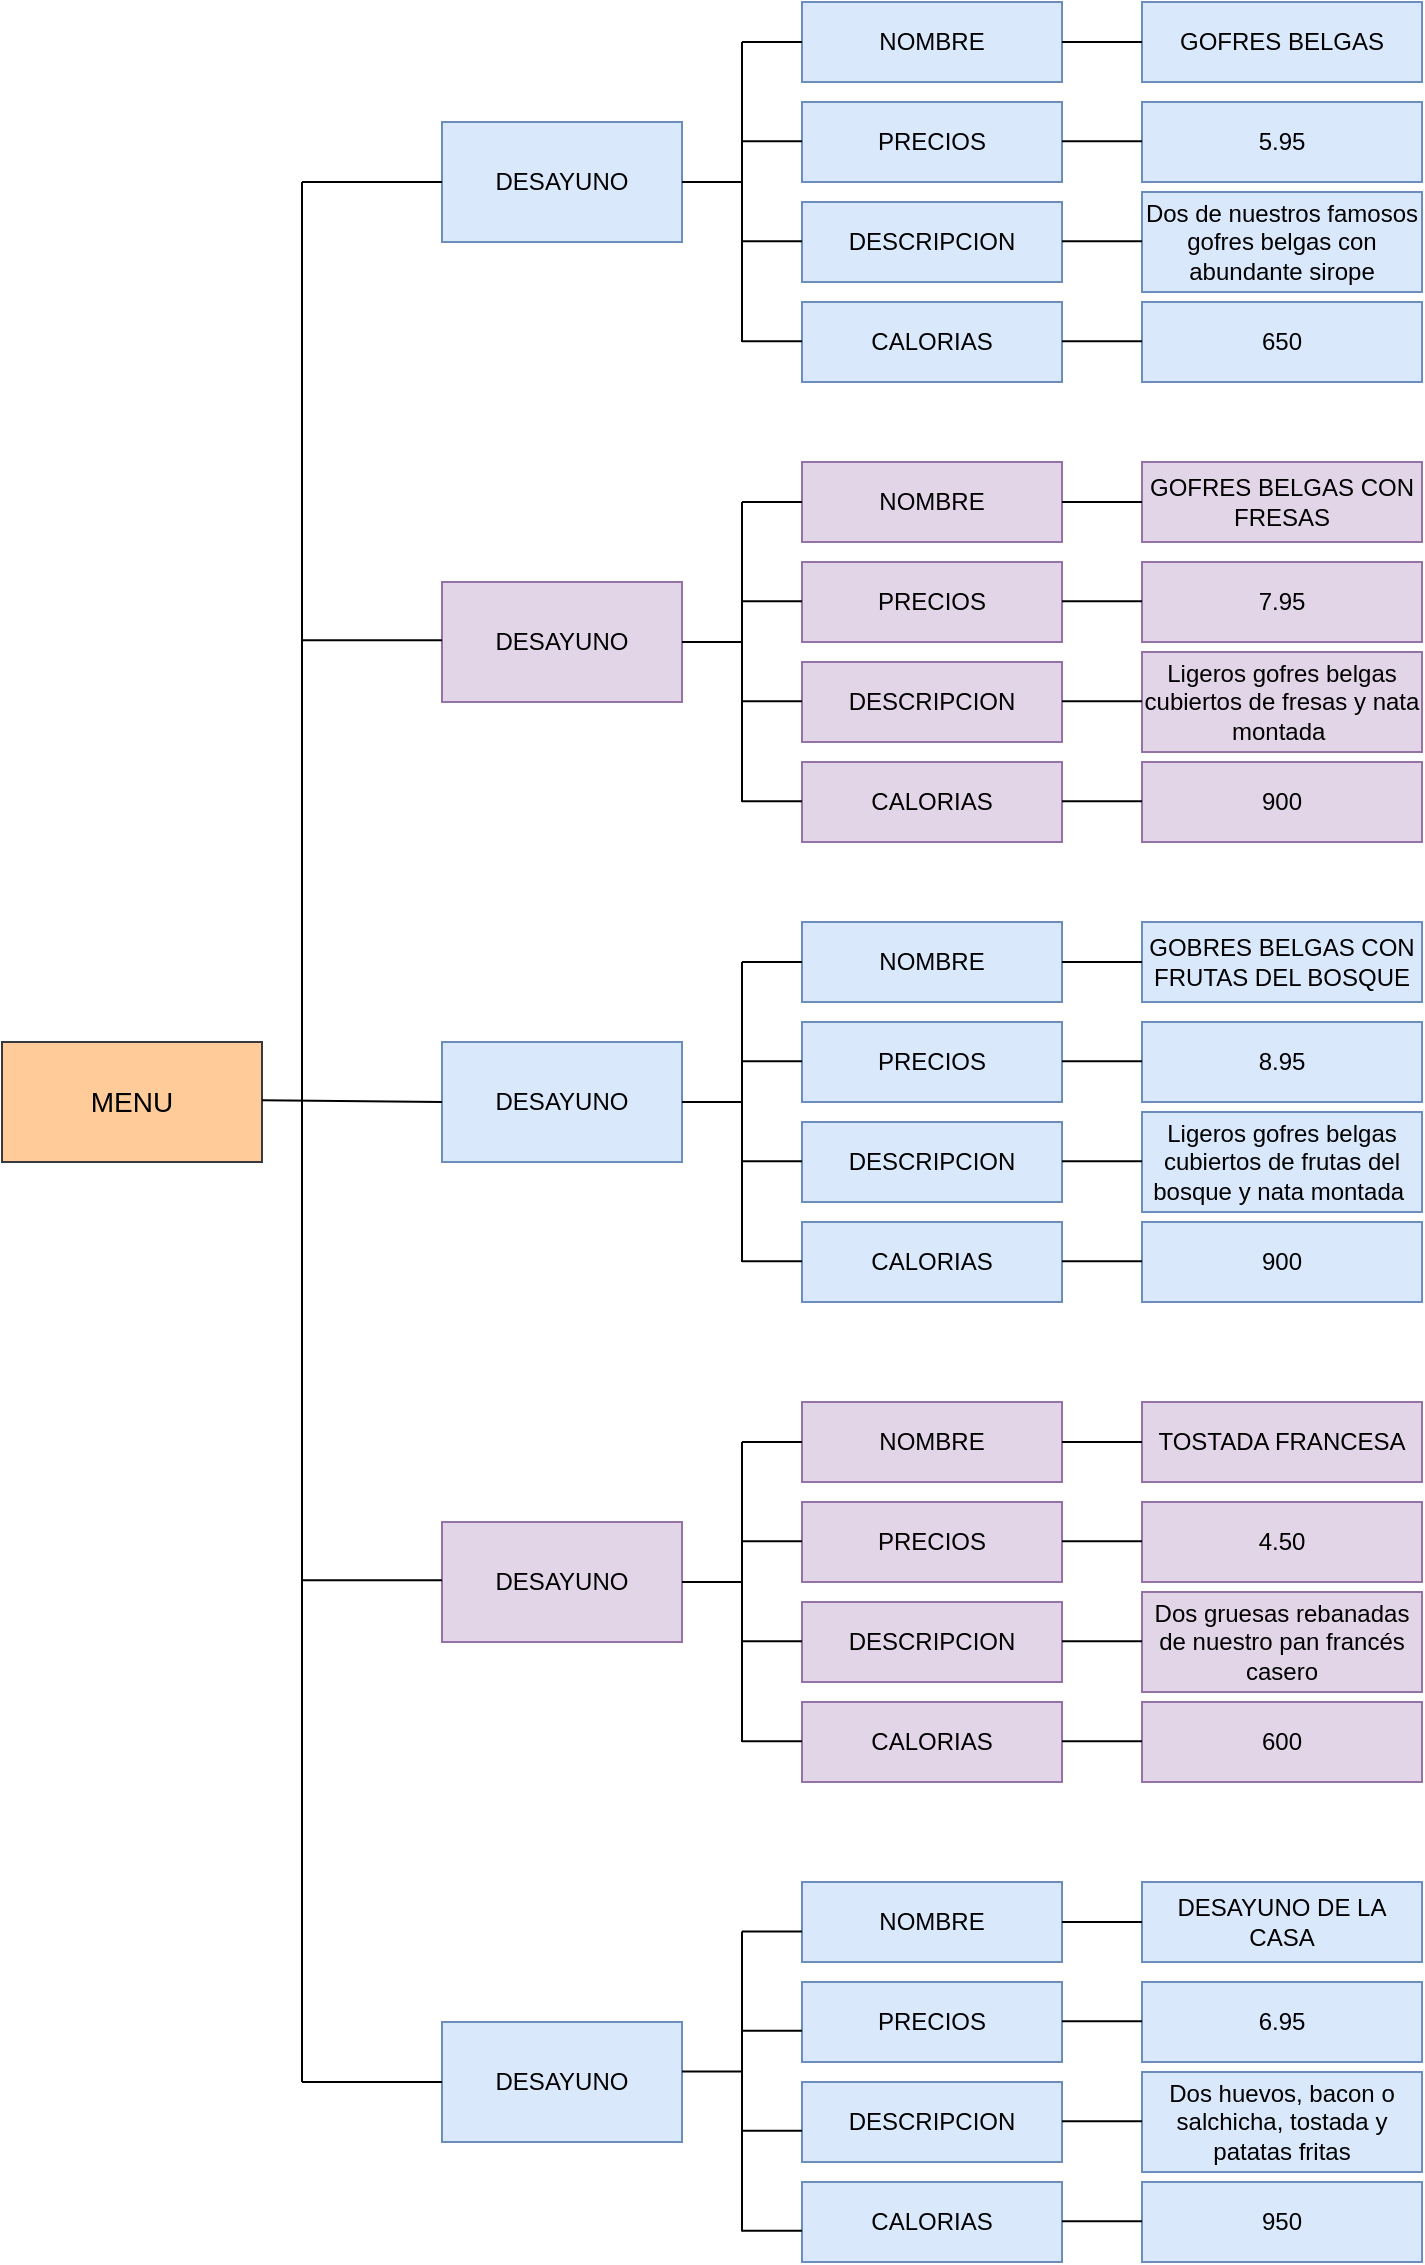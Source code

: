 <mxfile version="21.8.2" type="onedrive">
  <diagram name="Página-1" id="_U1Rd6eDKISZy5Em5L5j">
    <mxGraphModel dx="699" dy="404" grid="1" gridSize="10" guides="1" tooltips="1" connect="1" arrows="1" fold="1" page="1" pageScale="1" pageWidth="827" pageHeight="1169" math="0" shadow="0">
      <root>
        <mxCell id="0" />
        <mxCell id="1" parent="0" />
        <mxCell id="cD47uGrbN58Vhe_JIDx1-10" value="NOMBRE" style="rounded=0;whiteSpace=wrap;html=1;fillColor=#dae8fc;strokeColor=#6c8ebf;" vertex="1" parent="1">
          <mxGeometry x="420" y="20" width="130" height="40" as="geometry" />
        </mxCell>
        <mxCell id="cD47uGrbN58Vhe_JIDx1-13" value="CALORIAS" style="rounded=0;whiteSpace=wrap;html=1;fillColor=#dae8fc;strokeColor=#6c8ebf;" vertex="1" parent="1">
          <mxGeometry x="420" y="170" width="130" height="40" as="geometry" />
        </mxCell>
        <mxCell id="cD47uGrbN58Vhe_JIDx1-14" value="DESCRIPCION" style="rounded=0;whiteSpace=wrap;html=1;fillColor=#dae8fc;strokeColor=#6c8ebf;" vertex="1" parent="1">
          <mxGeometry x="420" y="120" width="130" height="40" as="geometry" />
        </mxCell>
        <mxCell id="cD47uGrbN58Vhe_JIDx1-15" value="PRECIOS" style="rounded=0;whiteSpace=wrap;html=1;fillColor=#dae8fc;strokeColor=#6c8ebf;" vertex="1" parent="1">
          <mxGeometry x="420" y="70" width="130" height="40" as="geometry" />
        </mxCell>
        <mxCell id="cD47uGrbN58Vhe_JIDx1-16" value="NOMBRE" style="rounded=0;whiteSpace=wrap;html=1;fillColor=#e1d5e7;strokeColor=#9673a6;" vertex="1" parent="1">
          <mxGeometry x="420" y="250" width="130" height="40" as="geometry" />
        </mxCell>
        <mxCell id="cD47uGrbN58Vhe_JIDx1-17" value="CALORIAS" style="rounded=0;whiteSpace=wrap;html=1;fillColor=#e1d5e7;strokeColor=#9673a6;" vertex="1" parent="1">
          <mxGeometry x="420" y="400" width="130" height="40" as="geometry" />
        </mxCell>
        <mxCell id="cD47uGrbN58Vhe_JIDx1-18" value="DESCRIPCION" style="rounded=0;whiteSpace=wrap;html=1;fillColor=#e1d5e7;strokeColor=#9673a6;" vertex="1" parent="1">
          <mxGeometry x="420" y="350" width="130" height="40" as="geometry" />
        </mxCell>
        <mxCell id="cD47uGrbN58Vhe_JIDx1-19" value="PRECIOS" style="rounded=0;whiteSpace=wrap;html=1;fillColor=#e1d5e7;strokeColor=#9673a6;" vertex="1" parent="1">
          <mxGeometry x="420" y="300" width="130" height="40" as="geometry" />
        </mxCell>
        <mxCell id="cD47uGrbN58Vhe_JIDx1-20" value="NOMBRE" style="rounded=0;whiteSpace=wrap;html=1;fillColor=#dae8fc;strokeColor=#6c8ebf;" vertex="1" parent="1">
          <mxGeometry x="420" y="480" width="130" height="40" as="geometry" />
        </mxCell>
        <mxCell id="cD47uGrbN58Vhe_JIDx1-21" value="CALORIAS" style="rounded=0;whiteSpace=wrap;html=1;fillColor=#dae8fc;strokeColor=#6c8ebf;" vertex="1" parent="1">
          <mxGeometry x="420" y="630" width="130" height="40" as="geometry" />
        </mxCell>
        <mxCell id="cD47uGrbN58Vhe_JIDx1-22" value="DESCRIPCION" style="rounded=0;whiteSpace=wrap;html=1;fillColor=#dae8fc;strokeColor=#6c8ebf;" vertex="1" parent="1">
          <mxGeometry x="420" y="580" width="130" height="40" as="geometry" />
        </mxCell>
        <mxCell id="cD47uGrbN58Vhe_JIDx1-23" value="PRECIOS" style="rounded=0;whiteSpace=wrap;html=1;fillColor=#dae8fc;strokeColor=#6c8ebf;" vertex="1" parent="1">
          <mxGeometry x="420" y="530" width="130" height="40" as="geometry" />
        </mxCell>
        <mxCell id="cD47uGrbN58Vhe_JIDx1-24" value="NOMBRE" style="rounded=0;whiteSpace=wrap;html=1;fillColor=#e1d5e7;strokeColor=#9673a6;" vertex="1" parent="1">
          <mxGeometry x="420" y="720" width="130" height="40" as="geometry" />
        </mxCell>
        <mxCell id="cD47uGrbN58Vhe_JIDx1-25" value="CALORIAS" style="rounded=0;whiteSpace=wrap;html=1;fillColor=#e1d5e7;strokeColor=#9673a6;" vertex="1" parent="1">
          <mxGeometry x="420" y="870" width="130" height="40" as="geometry" />
        </mxCell>
        <mxCell id="cD47uGrbN58Vhe_JIDx1-26" value="DESCRIPCION" style="rounded=0;whiteSpace=wrap;html=1;fillColor=#e1d5e7;strokeColor=#9673a6;" vertex="1" parent="1">
          <mxGeometry x="420" y="820" width="130" height="40" as="geometry" />
        </mxCell>
        <mxCell id="cD47uGrbN58Vhe_JIDx1-27" value="PRECIOS" style="rounded=0;whiteSpace=wrap;html=1;fillColor=#e1d5e7;strokeColor=#9673a6;" vertex="1" parent="1">
          <mxGeometry x="420" y="770" width="130" height="40" as="geometry" />
        </mxCell>
        <mxCell id="cD47uGrbN58Vhe_JIDx1-28" value="NOMBRE" style="rounded=0;whiteSpace=wrap;html=1;fillColor=#dae8fc;strokeColor=#6c8ebf;" vertex="1" parent="1">
          <mxGeometry x="420" y="960" width="130" height="40" as="geometry" />
        </mxCell>
        <mxCell id="cD47uGrbN58Vhe_JIDx1-29" value="CALORIAS" style="rounded=0;whiteSpace=wrap;html=1;fillColor=#dae8fc;strokeColor=#6c8ebf;" vertex="1" parent="1">
          <mxGeometry x="420" y="1110" width="130" height="40" as="geometry" />
        </mxCell>
        <mxCell id="cD47uGrbN58Vhe_JIDx1-30" value="DESCRIPCION" style="rounded=0;whiteSpace=wrap;html=1;fillColor=#dae8fc;strokeColor=#6c8ebf;" vertex="1" parent="1">
          <mxGeometry x="420" y="1060" width="130" height="40" as="geometry" />
        </mxCell>
        <mxCell id="cD47uGrbN58Vhe_JIDx1-31" value="PRECIOS" style="rounded=0;whiteSpace=wrap;html=1;fillColor=#dae8fc;strokeColor=#6c8ebf;" vertex="1" parent="1">
          <mxGeometry x="420" y="1010" width="130" height="40" as="geometry" />
        </mxCell>
        <mxCell id="cD47uGrbN58Vhe_JIDx1-32" value="GOFRES BELGAS" style="rounded=0;whiteSpace=wrap;html=1;fillColor=#dae8fc;strokeColor=#6c8ebf;" vertex="1" parent="1">
          <mxGeometry x="590" y="20" width="140" height="40" as="geometry" />
        </mxCell>
        <mxCell id="cD47uGrbN58Vhe_JIDx1-33" value="650" style="rounded=0;whiteSpace=wrap;html=1;fillColor=#dae8fc;strokeColor=#6c8ebf;" vertex="1" parent="1">
          <mxGeometry x="590" y="170" width="140" height="40" as="geometry" />
        </mxCell>
        <mxCell id="cD47uGrbN58Vhe_JIDx1-34" value="Dos de nuestros famosos gofres belgas con abundante sirope" style="rounded=0;whiteSpace=wrap;html=1;fillColor=#dae8fc;strokeColor=#6c8ebf;" vertex="1" parent="1">
          <mxGeometry x="590" y="115" width="140" height="50" as="geometry" />
        </mxCell>
        <mxCell id="cD47uGrbN58Vhe_JIDx1-35" value="5.95" style="rounded=0;whiteSpace=wrap;html=1;fillColor=#dae8fc;strokeColor=#6c8ebf;" vertex="1" parent="1">
          <mxGeometry x="590" y="70" width="140" height="40" as="geometry" />
        </mxCell>
        <mxCell id="cD47uGrbN58Vhe_JIDx1-36" value="GOFRES BELGAS CON FRESAS" style="rounded=0;whiteSpace=wrap;html=1;fillColor=#e1d5e7;strokeColor=#9673a6;" vertex="1" parent="1">
          <mxGeometry x="590" y="250" width="140" height="40" as="geometry" />
        </mxCell>
        <mxCell id="cD47uGrbN58Vhe_JIDx1-37" value="900" style="rounded=0;whiteSpace=wrap;html=1;fillColor=#e1d5e7;strokeColor=#9673a6;" vertex="1" parent="1">
          <mxGeometry x="590" y="400" width="140" height="40" as="geometry" />
        </mxCell>
        <mxCell id="cD47uGrbN58Vhe_JIDx1-38" value="Ligeros gofres belgas cubiertos de fresas y nata montada&amp;nbsp;" style="rounded=0;whiteSpace=wrap;html=1;fillColor=#e1d5e7;strokeColor=#9673a6;" vertex="1" parent="1">
          <mxGeometry x="590" y="345" width="140" height="50" as="geometry" />
        </mxCell>
        <mxCell id="cD47uGrbN58Vhe_JIDx1-39" value="7.95" style="rounded=0;whiteSpace=wrap;html=1;fillColor=#e1d5e7;strokeColor=#9673a6;" vertex="1" parent="1">
          <mxGeometry x="590" y="300" width="140" height="40" as="geometry" />
        </mxCell>
        <mxCell id="cD47uGrbN58Vhe_JIDx1-40" value="GOBRES BELGAS CON FRUTAS DEL BOSQUE" style="rounded=0;whiteSpace=wrap;html=1;fillColor=#dae8fc;strokeColor=#6c8ebf;" vertex="1" parent="1">
          <mxGeometry x="590" y="480" width="140" height="40" as="geometry" />
        </mxCell>
        <mxCell id="cD47uGrbN58Vhe_JIDx1-41" value="900" style="rounded=0;whiteSpace=wrap;html=1;fillColor=#dae8fc;strokeColor=#6c8ebf;" vertex="1" parent="1">
          <mxGeometry x="590" y="630" width="140" height="40" as="geometry" />
        </mxCell>
        <mxCell id="cD47uGrbN58Vhe_JIDx1-42" value="Ligeros gofres belgas cubiertos de frutas del bosque y nata montada&amp;nbsp;" style="rounded=0;whiteSpace=wrap;html=1;fillColor=#dae8fc;strokeColor=#6c8ebf;" vertex="1" parent="1">
          <mxGeometry x="590" y="575" width="140" height="50" as="geometry" />
        </mxCell>
        <mxCell id="cD47uGrbN58Vhe_JIDx1-43" value="8.95" style="rounded=0;whiteSpace=wrap;html=1;fillColor=#dae8fc;strokeColor=#6c8ebf;" vertex="1" parent="1">
          <mxGeometry x="590" y="530" width="140" height="40" as="geometry" />
        </mxCell>
        <mxCell id="cD47uGrbN58Vhe_JIDx1-44" value="TOSTADA FRANCESA" style="rounded=0;whiteSpace=wrap;html=1;fillColor=#e1d5e7;strokeColor=#9673a6;" vertex="1" parent="1">
          <mxGeometry x="590" y="720" width="140" height="40" as="geometry" />
        </mxCell>
        <mxCell id="cD47uGrbN58Vhe_JIDx1-45" value="600" style="rounded=0;whiteSpace=wrap;html=1;fillColor=#e1d5e7;strokeColor=#9673a6;" vertex="1" parent="1">
          <mxGeometry x="590" y="870" width="140" height="40" as="geometry" />
        </mxCell>
        <mxCell id="cD47uGrbN58Vhe_JIDx1-46" value="Dos gruesas rebanadas de nuestro pan francés casero" style="rounded=0;whiteSpace=wrap;html=1;fillColor=#e1d5e7;strokeColor=#9673a6;" vertex="1" parent="1">
          <mxGeometry x="590" y="815" width="140" height="50" as="geometry" />
        </mxCell>
        <mxCell id="cD47uGrbN58Vhe_JIDx1-47" value="4.50" style="rounded=0;whiteSpace=wrap;html=1;fillColor=#e1d5e7;strokeColor=#9673a6;" vertex="1" parent="1">
          <mxGeometry x="590" y="770" width="140" height="40" as="geometry" />
        </mxCell>
        <mxCell id="cD47uGrbN58Vhe_JIDx1-48" value="DESAYUNO DE LA CASA" style="rounded=0;whiteSpace=wrap;html=1;fillColor=#dae8fc;strokeColor=#6c8ebf;" vertex="1" parent="1">
          <mxGeometry x="590" y="960" width="140" height="40" as="geometry" />
        </mxCell>
        <mxCell id="cD47uGrbN58Vhe_JIDx1-49" value="950" style="rounded=0;whiteSpace=wrap;html=1;fillColor=#dae8fc;strokeColor=#6c8ebf;" vertex="1" parent="1">
          <mxGeometry x="590" y="1110" width="140" height="40" as="geometry" />
        </mxCell>
        <mxCell id="cD47uGrbN58Vhe_JIDx1-50" value="Dos huevos, bacon o salchicha, tostada y patatas fritas" style="rounded=0;whiteSpace=wrap;html=1;fillColor=#dae8fc;strokeColor=#6c8ebf;" vertex="1" parent="1">
          <mxGeometry x="590" y="1055" width="140" height="50" as="geometry" />
        </mxCell>
        <mxCell id="cD47uGrbN58Vhe_JIDx1-51" value="6.95" style="rounded=0;whiteSpace=wrap;html=1;fillColor=#dae8fc;strokeColor=#6c8ebf;" vertex="1" parent="1">
          <mxGeometry x="590" y="1010" width="140" height="40" as="geometry" />
        </mxCell>
        <mxCell id="cD47uGrbN58Vhe_JIDx1-52" value="DESAYUNO" style="rounded=0;whiteSpace=wrap;html=1;fillColor=#dae8fc;strokeColor=#6c8ebf;" vertex="1" parent="1">
          <mxGeometry x="240" y="80" width="120" height="60" as="geometry" />
        </mxCell>
        <mxCell id="cD47uGrbN58Vhe_JIDx1-53" value="DESAYUNO" style="rounded=0;whiteSpace=wrap;html=1;fillColor=#e1d5e7;strokeColor=#9673a6;" vertex="1" parent="1">
          <mxGeometry x="240" y="780" width="120" height="60" as="geometry" />
        </mxCell>
        <mxCell id="cD47uGrbN58Vhe_JIDx1-54" value="DESAYUNO" style="rounded=0;whiteSpace=wrap;html=1;fillColor=#dae8fc;strokeColor=#6c8ebf;" vertex="1" parent="1">
          <mxGeometry x="240" y="540" width="120" height="60" as="geometry" />
        </mxCell>
        <mxCell id="cD47uGrbN58Vhe_JIDx1-55" value="DESAYUNO" style="rounded=0;whiteSpace=wrap;html=1;fillColor=#e1d5e7;strokeColor=#9673a6;" vertex="1" parent="1">
          <mxGeometry x="240" y="310" width="120" height="60" as="geometry" />
        </mxCell>
        <mxCell id="cD47uGrbN58Vhe_JIDx1-56" value="DESAYUNO&lt;br&gt;" style="rounded=0;whiteSpace=wrap;html=1;fillColor=#dae8fc;strokeColor=#6c8ebf;" vertex="1" parent="1">
          <mxGeometry x="240" y="1030" width="120" height="60" as="geometry" />
        </mxCell>
        <mxCell id="cD47uGrbN58Vhe_JIDx1-57" value="&lt;font style=&quot;font-size: 14px;&quot;&gt;MENU&lt;/font&gt;" style="rounded=0;whiteSpace=wrap;html=1;fillColor=#ffcc99;strokeColor=#36393d;" vertex="1" parent="1">
          <mxGeometry x="20" y="540" width="130" height="60" as="geometry" />
        </mxCell>
        <mxCell id="cD47uGrbN58Vhe_JIDx1-61" value="" style="endArrow=none;html=1;rounded=0;exitX=1;exitY=0.5;exitDx=0;exitDy=0;" edge="1" parent="1" source="cD47uGrbN58Vhe_JIDx1-54">
          <mxGeometry width="50" height="50" relative="1" as="geometry">
            <mxPoint x="380" y="610" as="sourcePoint" />
            <mxPoint x="390" y="570" as="targetPoint" />
          </mxGeometry>
        </mxCell>
        <mxCell id="cD47uGrbN58Vhe_JIDx1-62" value="" style="endArrow=none;html=1;rounded=0;" edge="1" parent="1">
          <mxGeometry width="50" height="50" relative="1" as="geometry">
            <mxPoint x="390" y="650" as="sourcePoint" />
            <mxPoint x="390" y="500" as="targetPoint" />
          </mxGeometry>
        </mxCell>
        <mxCell id="cD47uGrbN58Vhe_JIDx1-63" value="" style="endArrow=none;html=1;rounded=0;entryX=0;entryY=0.5;entryDx=0;entryDy=0;" edge="1" parent="1" target="cD47uGrbN58Vhe_JIDx1-20">
          <mxGeometry width="50" height="50" relative="1" as="geometry">
            <mxPoint x="390" y="500" as="sourcePoint" />
            <mxPoint x="430" y="550" as="targetPoint" />
          </mxGeometry>
        </mxCell>
        <mxCell id="cD47uGrbN58Vhe_JIDx1-64" value="" style="endArrow=none;html=1;rounded=0;entryX=0;entryY=0.5;entryDx=0;entryDy=0;" edge="1" parent="1">
          <mxGeometry width="50" height="50" relative="1" as="geometry">
            <mxPoint x="390" y="599.58" as="sourcePoint" />
            <mxPoint x="420" y="599.58" as="targetPoint" />
          </mxGeometry>
        </mxCell>
        <mxCell id="cD47uGrbN58Vhe_JIDx1-66" value="" style="endArrow=none;html=1;rounded=0;entryX=0;entryY=0.5;entryDx=0;entryDy=0;" edge="1" parent="1">
          <mxGeometry width="50" height="50" relative="1" as="geometry">
            <mxPoint x="390" y="649.58" as="sourcePoint" />
            <mxPoint x="420" y="649.58" as="targetPoint" />
          </mxGeometry>
        </mxCell>
        <mxCell id="cD47uGrbN58Vhe_JIDx1-67" value="" style="endArrow=none;html=1;rounded=0;entryX=0;entryY=0.5;entryDx=0;entryDy=0;" edge="1" parent="1">
          <mxGeometry width="50" height="50" relative="1" as="geometry">
            <mxPoint x="390" y="549.58" as="sourcePoint" />
            <mxPoint x="420" y="549.58" as="targetPoint" />
          </mxGeometry>
        </mxCell>
        <mxCell id="cD47uGrbN58Vhe_JIDx1-68" value="" style="endArrow=none;html=1;rounded=0;exitX=1;exitY=0.5;exitDx=0;exitDy=0;" edge="1" parent="1">
          <mxGeometry width="50" height="50" relative="1" as="geometry">
            <mxPoint x="360" y="340" as="sourcePoint" />
            <mxPoint x="390" y="340" as="targetPoint" />
          </mxGeometry>
        </mxCell>
        <mxCell id="cD47uGrbN58Vhe_JIDx1-69" value="" style="endArrow=none;html=1;rounded=0;" edge="1" parent="1">
          <mxGeometry width="50" height="50" relative="1" as="geometry">
            <mxPoint x="390" y="420" as="sourcePoint" />
            <mxPoint x="390" y="270" as="targetPoint" />
          </mxGeometry>
        </mxCell>
        <mxCell id="cD47uGrbN58Vhe_JIDx1-70" value="" style="endArrow=none;html=1;rounded=0;entryX=0;entryY=0.5;entryDx=0;entryDy=0;" edge="1" parent="1">
          <mxGeometry width="50" height="50" relative="1" as="geometry">
            <mxPoint x="390" y="270" as="sourcePoint" />
            <mxPoint x="420" y="270" as="targetPoint" />
          </mxGeometry>
        </mxCell>
        <mxCell id="cD47uGrbN58Vhe_JIDx1-71" value="" style="endArrow=none;html=1;rounded=0;entryX=0;entryY=0.5;entryDx=0;entryDy=0;" edge="1" parent="1">
          <mxGeometry width="50" height="50" relative="1" as="geometry">
            <mxPoint x="390" y="369.58" as="sourcePoint" />
            <mxPoint x="420" y="369.58" as="targetPoint" />
          </mxGeometry>
        </mxCell>
        <mxCell id="cD47uGrbN58Vhe_JIDx1-72" value="" style="endArrow=none;html=1;rounded=0;entryX=0;entryY=0.5;entryDx=0;entryDy=0;" edge="1" parent="1">
          <mxGeometry width="50" height="50" relative="1" as="geometry">
            <mxPoint x="390" y="419.58" as="sourcePoint" />
            <mxPoint x="420" y="419.58" as="targetPoint" />
          </mxGeometry>
        </mxCell>
        <mxCell id="cD47uGrbN58Vhe_JIDx1-73" value="" style="endArrow=none;html=1;rounded=0;entryX=0;entryY=0.5;entryDx=0;entryDy=0;" edge="1" parent="1">
          <mxGeometry width="50" height="50" relative="1" as="geometry">
            <mxPoint x="390" y="319.58" as="sourcePoint" />
            <mxPoint x="420" y="319.58" as="targetPoint" />
          </mxGeometry>
        </mxCell>
        <mxCell id="cD47uGrbN58Vhe_JIDx1-86" value="" style="endArrow=none;html=1;rounded=0;exitX=1;exitY=0.5;exitDx=0;exitDy=0;" edge="1" parent="1">
          <mxGeometry width="50" height="50" relative="1" as="geometry">
            <mxPoint x="360" y="110" as="sourcePoint" />
            <mxPoint x="390" y="110" as="targetPoint" />
          </mxGeometry>
        </mxCell>
        <mxCell id="cD47uGrbN58Vhe_JIDx1-87" value="" style="endArrow=none;html=1;rounded=0;" edge="1" parent="1">
          <mxGeometry width="50" height="50" relative="1" as="geometry">
            <mxPoint x="390" y="190" as="sourcePoint" />
            <mxPoint x="390" y="40" as="targetPoint" />
          </mxGeometry>
        </mxCell>
        <mxCell id="cD47uGrbN58Vhe_JIDx1-88" value="" style="endArrow=none;html=1;rounded=0;entryX=0;entryY=0.5;entryDx=0;entryDy=0;" edge="1" parent="1">
          <mxGeometry width="50" height="50" relative="1" as="geometry">
            <mxPoint x="390" y="40" as="sourcePoint" />
            <mxPoint x="420" y="40" as="targetPoint" />
          </mxGeometry>
        </mxCell>
        <mxCell id="cD47uGrbN58Vhe_JIDx1-89" value="" style="endArrow=none;html=1;rounded=0;entryX=0;entryY=0.5;entryDx=0;entryDy=0;" edge="1" parent="1">
          <mxGeometry width="50" height="50" relative="1" as="geometry">
            <mxPoint x="390" y="139.58" as="sourcePoint" />
            <mxPoint x="420" y="139.58" as="targetPoint" />
          </mxGeometry>
        </mxCell>
        <mxCell id="cD47uGrbN58Vhe_JIDx1-90" value="" style="endArrow=none;html=1;rounded=0;entryX=0;entryY=0.5;entryDx=0;entryDy=0;" edge="1" parent="1">
          <mxGeometry width="50" height="50" relative="1" as="geometry">
            <mxPoint x="390" y="189.58" as="sourcePoint" />
            <mxPoint x="420" y="189.58" as="targetPoint" />
          </mxGeometry>
        </mxCell>
        <mxCell id="cD47uGrbN58Vhe_JIDx1-91" value="" style="endArrow=none;html=1;rounded=0;entryX=0;entryY=0.5;entryDx=0;entryDy=0;" edge="1" parent="1">
          <mxGeometry width="50" height="50" relative="1" as="geometry">
            <mxPoint x="390" y="89.58" as="sourcePoint" />
            <mxPoint x="420" y="89.58" as="targetPoint" />
          </mxGeometry>
        </mxCell>
        <mxCell id="cD47uGrbN58Vhe_JIDx1-92" value="" style="endArrow=none;html=1;rounded=0;exitX=1;exitY=0.5;exitDx=0;exitDy=0;" edge="1" parent="1">
          <mxGeometry width="50" height="50" relative="1" as="geometry">
            <mxPoint x="360" y="810" as="sourcePoint" />
            <mxPoint x="390" y="810" as="targetPoint" />
          </mxGeometry>
        </mxCell>
        <mxCell id="cD47uGrbN58Vhe_JIDx1-93" value="" style="endArrow=none;html=1;rounded=0;" edge="1" parent="1">
          <mxGeometry width="50" height="50" relative="1" as="geometry">
            <mxPoint x="390" y="890" as="sourcePoint" />
            <mxPoint x="390" y="740" as="targetPoint" />
          </mxGeometry>
        </mxCell>
        <mxCell id="cD47uGrbN58Vhe_JIDx1-94" value="" style="endArrow=none;html=1;rounded=0;entryX=0;entryY=0.5;entryDx=0;entryDy=0;" edge="1" parent="1">
          <mxGeometry width="50" height="50" relative="1" as="geometry">
            <mxPoint x="390" y="740" as="sourcePoint" />
            <mxPoint x="420" y="740" as="targetPoint" />
          </mxGeometry>
        </mxCell>
        <mxCell id="cD47uGrbN58Vhe_JIDx1-95" value="" style="endArrow=none;html=1;rounded=0;entryX=0;entryY=0.5;entryDx=0;entryDy=0;" edge="1" parent="1">
          <mxGeometry width="50" height="50" relative="1" as="geometry">
            <mxPoint x="390" y="839.58" as="sourcePoint" />
            <mxPoint x="420" y="839.58" as="targetPoint" />
          </mxGeometry>
        </mxCell>
        <mxCell id="cD47uGrbN58Vhe_JIDx1-96" value="" style="endArrow=none;html=1;rounded=0;entryX=0;entryY=0.5;entryDx=0;entryDy=0;" edge="1" parent="1">
          <mxGeometry width="50" height="50" relative="1" as="geometry">
            <mxPoint x="390" y="889.58" as="sourcePoint" />
            <mxPoint x="420" y="889.58" as="targetPoint" />
          </mxGeometry>
        </mxCell>
        <mxCell id="cD47uGrbN58Vhe_JIDx1-97" value="" style="endArrow=none;html=1;rounded=0;entryX=0;entryY=0.5;entryDx=0;entryDy=0;" edge="1" parent="1">
          <mxGeometry width="50" height="50" relative="1" as="geometry">
            <mxPoint x="390" y="789.58" as="sourcePoint" />
            <mxPoint x="420" y="789.58" as="targetPoint" />
          </mxGeometry>
        </mxCell>
        <mxCell id="cD47uGrbN58Vhe_JIDx1-98" value="" style="endArrow=none;html=1;rounded=0;exitX=1;exitY=0.5;exitDx=0;exitDy=0;" edge="1" parent="1">
          <mxGeometry width="50" height="50" relative="1" as="geometry">
            <mxPoint x="360" y="1054.79" as="sourcePoint" />
            <mxPoint x="390" y="1054.79" as="targetPoint" />
          </mxGeometry>
        </mxCell>
        <mxCell id="cD47uGrbN58Vhe_JIDx1-99" value="" style="endArrow=none;html=1;rounded=0;" edge="1" parent="1">
          <mxGeometry width="50" height="50" relative="1" as="geometry">
            <mxPoint x="390" y="1134.79" as="sourcePoint" />
            <mxPoint x="390" y="984.79" as="targetPoint" />
          </mxGeometry>
        </mxCell>
        <mxCell id="cD47uGrbN58Vhe_JIDx1-100" value="" style="endArrow=none;html=1;rounded=0;entryX=0;entryY=0.5;entryDx=0;entryDy=0;" edge="1" parent="1">
          <mxGeometry width="50" height="50" relative="1" as="geometry">
            <mxPoint x="390" y="984.79" as="sourcePoint" />
            <mxPoint x="420" y="984.79" as="targetPoint" />
          </mxGeometry>
        </mxCell>
        <mxCell id="cD47uGrbN58Vhe_JIDx1-101" value="" style="endArrow=none;html=1;rounded=0;entryX=0;entryY=0.5;entryDx=0;entryDy=0;" edge="1" parent="1">
          <mxGeometry width="50" height="50" relative="1" as="geometry">
            <mxPoint x="390" y="1084.37" as="sourcePoint" />
            <mxPoint x="420" y="1084.37" as="targetPoint" />
          </mxGeometry>
        </mxCell>
        <mxCell id="cD47uGrbN58Vhe_JIDx1-102" value="" style="endArrow=none;html=1;rounded=0;entryX=0;entryY=0.5;entryDx=0;entryDy=0;" edge="1" parent="1">
          <mxGeometry width="50" height="50" relative="1" as="geometry">
            <mxPoint x="390" y="1134.37" as="sourcePoint" />
            <mxPoint x="420" y="1134.37" as="targetPoint" />
          </mxGeometry>
        </mxCell>
        <mxCell id="cD47uGrbN58Vhe_JIDx1-103" value="" style="endArrow=none;html=1;rounded=0;entryX=0;entryY=0.5;entryDx=0;entryDy=0;" edge="1" parent="1">
          <mxGeometry width="50" height="50" relative="1" as="geometry">
            <mxPoint x="390" y="1034.37" as="sourcePoint" />
            <mxPoint x="420" y="1034.37" as="targetPoint" />
          </mxGeometry>
        </mxCell>
        <mxCell id="cD47uGrbN58Vhe_JIDx1-104" value="" style="endArrow=none;html=1;rounded=0;entryX=0;entryY=0.5;entryDx=0;entryDy=0;" edge="1" parent="1" target="cD47uGrbN58Vhe_JIDx1-32">
          <mxGeometry width="50" height="50" relative="1" as="geometry">
            <mxPoint x="550" y="40" as="sourcePoint" />
            <mxPoint x="600" y="-10" as="targetPoint" />
          </mxGeometry>
        </mxCell>
        <mxCell id="cD47uGrbN58Vhe_JIDx1-105" value="" style="endArrow=none;html=1;rounded=0;entryX=0;entryY=0.5;entryDx=0;entryDy=0;" edge="1" parent="1">
          <mxGeometry width="50" height="50" relative="1" as="geometry">
            <mxPoint x="550" y="139.58" as="sourcePoint" />
            <mxPoint x="590" y="139.58" as="targetPoint" />
          </mxGeometry>
        </mxCell>
        <mxCell id="cD47uGrbN58Vhe_JIDx1-106" value="" style="endArrow=none;html=1;rounded=0;entryX=0;entryY=0.5;entryDx=0;entryDy=0;" edge="1" parent="1">
          <mxGeometry width="50" height="50" relative="1" as="geometry">
            <mxPoint x="550" y="89.58" as="sourcePoint" />
            <mxPoint x="590" y="89.58" as="targetPoint" />
          </mxGeometry>
        </mxCell>
        <mxCell id="cD47uGrbN58Vhe_JIDx1-107" value="" style="endArrow=none;html=1;rounded=0;entryX=0;entryY=0.5;entryDx=0;entryDy=0;" edge="1" parent="1">
          <mxGeometry width="50" height="50" relative="1" as="geometry">
            <mxPoint x="550" y="189.58" as="sourcePoint" />
            <mxPoint x="590" y="189.58" as="targetPoint" />
          </mxGeometry>
        </mxCell>
        <mxCell id="cD47uGrbN58Vhe_JIDx1-108" value="" style="endArrow=none;html=1;rounded=0;entryX=0;entryY=0.5;entryDx=0;entryDy=0;" edge="1" parent="1">
          <mxGeometry width="50" height="50" relative="1" as="geometry">
            <mxPoint x="550" y="270.0" as="sourcePoint" />
            <mxPoint x="590" y="270.0" as="targetPoint" />
          </mxGeometry>
        </mxCell>
        <mxCell id="cD47uGrbN58Vhe_JIDx1-109" value="" style="endArrow=none;html=1;rounded=0;entryX=0;entryY=0.5;entryDx=0;entryDy=0;" edge="1" parent="1">
          <mxGeometry width="50" height="50" relative="1" as="geometry">
            <mxPoint x="550" y="369.58" as="sourcePoint" />
            <mxPoint x="590" y="369.58" as="targetPoint" />
          </mxGeometry>
        </mxCell>
        <mxCell id="cD47uGrbN58Vhe_JIDx1-110" value="" style="endArrow=none;html=1;rounded=0;entryX=0;entryY=0.5;entryDx=0;entryDy=0;" edge="1" parent="1">
          <mxGeometry width="50" height="50" relative="1" as="geometry">
            <mxPoint x="550" y="319.58" as="sourcePoint" />
            <mxPoint x="590" y="319.58" as="targetPoint" />
          </mxGeometry>
        </mxCell>
        <mxCell id="cD47uGrbN58Vhe_JIDx1-111" value="" style="endArrow=none;html=1;rounded=0;entryX=0;entryY=0.5;entryDx=0;entryDy=0;" edge="1" parent="1">
          <mxGeometry width="50" height="50" relative="1" as="geometry">
            <mxPoint x="550" y="419.58" as="sourcePoint" />
            <mxPoint x="590" y="419.58" as="targetPoint" />
          </mxGeometry>
        </mxCell>
        <mxCell id="cD47uGrbN58Vhe_JIDx1-112" value="" style="endArrow=none;html=1;rounded=0;entryX=0;entryY=0.5;entryDx=0;entryDy=0;" edge="1" parent="1">
          <mxGeometry width="50" height="50" relative="1" as="geometry">
            <mxPoint x="550" y="980" as="sourcePoint" />
            <mxPoint x="590" y="980" as="targetPoint" />
          </mxGeometry>
        </mxCell>
        <mxCell id="cD47uGrbN58Vhe_JIDx1-113" value="" style="endArrow=none;html=1;rounded=0;entryX=0;entryY=0.5;entryDx=0;entryDy=0;" edge="1" parent="1">
          <mxGeometry width="50" height="50" relative="1" as="geometry">
            <mxPoint x="550" y="1079.58" as="sourcePoint" />
            <mxPoint x="590" y="1079.58" as="targetPoint" />
          </mxGeometry>
        </mxCell>
        <mxCell id="cD47uGrbN58Vhe_JIDx1-114" value="" style="endArrow=none;html=1;rounded=0;entryX=0;entryY=0.5;entryDx=0;entryDy=0;" edge="1" parent="1">
          <mxGeometry width="50" height="50" relative="1" as="geometry">
            <mxPoint x="550" y="1029.58" as="sourcePoint" />
            <mxPoint x="590" y="1029.58" as="targetPoint" />
          </mxGeometry>
        </mxCell>
        <mxCell id="cD47uGrbN58Vhe_JIDx1-115" value="" style="endArrow=none;html=1;rounded=0;entryX=0;entryY=0.5;entryDx=0;entryDy=0;" edge="1" parent="1">
          <mxGeometry width="50" height="50" relative="1" as="geometry">
            <mxPoint x="550" y="1129.58" as="sourcePoint" />
            <mxPoint x="590" y="1129.58" as="targetPoint" />
          </mxGeometry>
        </mxCell>
        <mxCell id="cD47uGrbN58Vhe_JIDx1-116" value="" style="endArrow=none;html=1;rounded=0;entryX=0;entryY=0.5;entryDx=0;entryDy=0;" edge="1" parent="1">
          <mxGeometry width="50" height="50" relative="1" as="geometry">
            <mxPoint x="550" y="740" as="sourcePoint" />
            <mxPoint x="590" y="740" as="targetPoint" />
          </mxGeometry>
        </mxCell>
        <mxCell id="cD47uGrbN58Vhe_JIDx1-117" value="" style="endArrow=none;html=1;rounded=0;entryX=0;entryY=0.5;entryDx=0;entryDy=0;" edge="1" parent="1">
          <mxGeometry width="50" height="50" relative="1" as="geometry">
            <mxPoint x="550" y="839.58" as="sourcePoint" />
            <mxPoint x="590" y="839.58" as="targetPoint" />
          </mxGeometry>
        </mxCell>
        <mxCell id="cD47uGrbN58Vhe_JIDx1-118" value="" style="endArrow=none;html=1;rounded=0;entryX=0;entryY=0.5;entryDx=0;entryDy=0;" edge="1" parent="1">
          <mxGeometry width="50" height="50" relative="1" as="geometry">
            <mxPoint x="550" y="789.58" as="sourcePoint" />
            <mxPoint x="590" y="789.58" as="targetPoint" />
          </mxGeometry>
        </mxCell>
        <mxCell id="cD47uGrbN58Vhe_JIDx1-119" value="" style="endArrow=none;html=1;rounded=0;entryX=0;entryY=0.5;entryDx=0;entryDy=0;" edge="1" parent="1">
          <mxGeometry width="50" height="50" relative="1" as="geometry">
            <mxPoint x="550" y="889.58" as="sourcePoint" />
            <mxPoint x="590" y="889.58" as="targetPoint" />
          </mxGeometry>
        </mxCell>
        <mxCell id="cD47uGrbN58Vhe_JIDx1-120" value="" style="endArrow=none;html=1;rounded=0;entryX=0;entryY=0.5;entryDx=0;entryDy=0;" edge="1" parent="1">
          <mxGeometry width="50" height="50" relative="1" as="geometry">
            <mxPoint x="550" y="500.0" as="sourcePoint" />
            <mxPoint x="590" y="500.0" as="targetPoint" />
          </mxGeometry>
        </mxCell>
        <mxCell id="cD47uGrbN58Vhe_JIDx1-121" value="" style="endArrow=none;html=1;rounded=0;entryX=0;entryY=0.5;entryDx=0;entryDy=0;" edge="1" parent="1">
          <mxGeometry width="50" height="50" relative="1" as="geometry">
            <mxPoint x="550" y="599.58" as="sourcePoint" />
            <mxPoint x="590" y="599.58" as="targetPoint" />
          </mxGeometry>
        </mxCell>
        <mxCell id="cD47uGrbN58Vhe_JIDx1-122" value="" style="endArrow=none;html=1;rounded=0;entryX=0;entryY=0.5;entryDx=0;entryDy=0;" edge="1" parent="1">
          <mxGeometry width="50" height="50" relative="1" as="geometry">
            <mxPoint x="550" y="549.58" as="sourcePoint" />
            <mxPoint x="590" y="549.58" as="targetPoint" />
          </mxGeometry>
        </mxCell>
        <mxCell id="cD47uGrbN58Vhe_JIDx1-123" value="" style="endArrow=none;html=1;rounded=0;entryX=0;entryY=0.5;entryDx=0;entryDy=0;" edge="1" parent="1">
          <mxGeometry width="50" height="50" relative="1" as="geometry">
            <mxPoint x="550" y="649.58" as="sourcePoint" />
            <mxPoint x="590" y="649.58" as="targetPoint" />
          </mxGeometry>
        </mxCell>
        <mxCell id="cD47uGrbN58Vhe_JIDx1-124" value="" style="endArrow=none;html=1;rounded=0;entryX=0;entryY=0.5;entryDx=0;entryDy=0;" edge="1" parent="1" target="cD47uGrbN58Vhe_JIDx1-54">
          <mxGeometry width="50" height="50" relative="1" as="geometry">
            <mxPoint x="150" y="569.17" as="sourcePoint" />
            <mxPoint x="200" y="569.17" as="targetPoint" />
          </mxGeometry>
        </mxCell>
        <mxCell id="cD47uGrbN58Vhe_JIDx1-125" value="" style="endArrow=none;html=1;rounded=0;" edge="1" parent="1">
          <mxGeometry width="50" height="50" relative="1" as="geometry">
            <mxPoint x="170" y="1060" as="sourcePoint" />
            <mxPoint x="170" y="110" as="targetPoint" />
          </mxGeometry>
        </mxCell>
        <mxCell id="cD47uGrbN58Vhe_JIDx1-126" value="" style="endArrow=none;html=1;rounded=0;exitX=0;exitY=0.5;exitDx=0;exitDy=0;" edge="1" parent="1" source="cD47uGrbN58Vhe_JIDx1-56">
          <mxGeometry width="50" height="50" relative="1" as="geometry">
            <mxPoint x="160" y="1110" as="sourcePoint" />
            <mxPoint x="170" y="1060" as="targetPoint" />
          </mxGeometry>
        </mxCell>
        <mxCell id="cD47uGrbN58Vhe_JIDx1-127" value="" style="endArrow=none;html=1;rounded=0;exitX=0;exitY=0.5;exitDx=0;exitDy=0;" edge="1" parent="1">
          <mxGeometry width="50" height="50" relative="1" as="geometry">
            <mxPoint x="240" y="110" as="sourcePoint" />
            <mxPoint x="170" y="110" as="targetPoint" />
          </mxGeometry>
        </mxCell>
        <mxCell id="cD47uGrbN58Vhe_JIDx1-128" value="" style="endArrow=none;html=1;rounded=0;exitX=0;exitY=0.5;exitDx=0;exitDy=0;" edge="1" parent="1">
          <mxGeometry width="50" height="50" relative="1" as="geometry">
            <mxPoint x="240" y="339.17" as="sourcePoint" />
            <mxPoint x="170" y="339.17" as="targetPoint" />
          </mxGeometry>
        </mxCell>
        <mxCell id="cD47uGrbN58Vhe_JIDx1-129" value="" style="endArrow=none;html=1;rounded=0;exitX=0;exitY=0.5;exitDx=0;exitDy=0;" edge="1" parent="1">
          <mxGeometry width="50" height="50" relative="1" as="geometry">
            <mxPoint x="240" y="809.17" as="sourcePoint" />
            <mxPoint x="170" y="809.17" as="targetPoint" />
          </mxGeometry>
        </mxCell>
      </root>
    </mxGraphModel>
  </diagram>
</mxfile>
